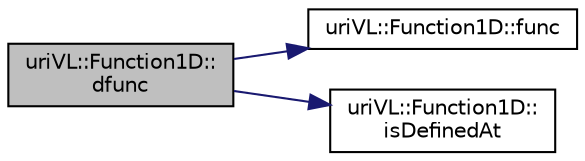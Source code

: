 digraph "uriVL::Function1D::dfunc"
{
  edge [fontname="Helvetica",fontsize="10",labelfontname="Helvetica",labelfontsize="10"];
  node [fontname="Helvetica",fontsize="10",shape=record];
  rankdir="LR";
  Node1 [label="uriVL::Function1D::\ldfunc",height=0.2,width=0.4,color="black", fillcolor="grey75", style="filled", fontcolor="black"];
  Node1 -> Node2 [color="midnightblue",fontsize="10",style="solid",fontname="Helvetica"];
  Node2 [label="uriVL::Function1D::func",height=0.2,width=0.4,color="black", fillcolor="white", style="filled",URL="$classuriVL_1_1Function1D.html#ae42553644bd3826aa4add06eb16410fc",tooltip="Evaluates the function at the point specified. "];
  Node1 -> Node3 [color="midnightblue",fontsize="10",style="solid",fontname="Helvetica"];
  Node3 [label="uriVL::Function1D::\lisDefinedAt",height=0.2,width=0.4,color="black", fillcolor="white", style="filled",URL="$classuriVL_1_1Function1D.html#a2549e61d96f0afd658ed3e6b2a95efbf",tooltip="Indicates whther a point is within the domain of definition of this function. "];
}
